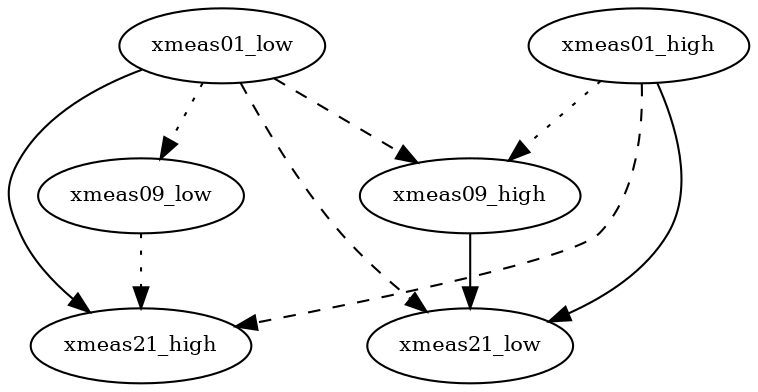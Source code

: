 digraph {
	0 [label=xmeas01_low fontsize=10 shape=oval width=0]
	4 [label=xmeas09_low fontsize=10 shape=oval width=0]
	5 [label=xmeas21_low fontsize=10 shape=oval width=0]
	6 [label=xmeas01_high fontsize=10 shape=oval width=0]
	10 [label=xmeas09_high fontsize=10 shape=oval width=0]
	11 [label=xmeas21_high fontsize=10 shape=oval width=0]
	0 -> 4 [label="" style=dotted]
	0 -> 5 [label="" style=dashed]
	6 -> 5 [label="" style=solid]
	10 -> 5 [label="" style=solid]
	0 -> 10 [label="" style=dashed]
	6 -> 10 [label="" style=dotted]
	0 -> 11 [label="" style=solid]
	4 -> 11 [label="" style=dotted]
	6 -> 11 [label="" style=dashed]
}
